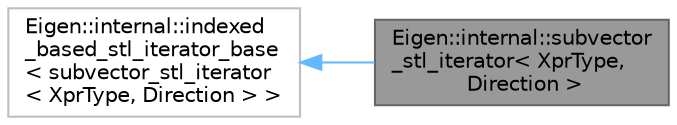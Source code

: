 digraph "Eigen::internal::subvector_stl_iterator&lt; XprType, Direction &gt;"
{
 // LATEX_PDF_SIZE
  bgcolor="transparent";
  edge [fontname=Helvetica,fontsize=10,labelfontname=Helvetica,labelfontsize=10];
  node [fontname=Helvetica,fontsize=10,shape=box,height=0.2,width=0.4];
  rankdir="LR";
  Node1 [id="Node000001",label="Eigen::internal::subvector\l_stl_iterator\< XprType,\l Direction \>",height=0.2,width=0.4,color="gray40", fillcolor="grey60", style="filled", fontcolor="black",tooltip=" "];
  Node2 -> Node1 [id="edge2_Node000001_Node000002",dir="back",color="steelblue1",style="solid",tooltip=" "];
  Node2 [id="Node000002",label="Eigen::internal::indexed\l_based_stl_iterator_base\l\< subvector_stl_iterator\l\< XprType, Direction \> \>",height=0.2,width=0.4,color="grey75", fillcolor="white", style="filled",URL="$classEigen_1_1internal_1_1indexed__based__stl__iterator__base.html",tooltip=" "];
}
